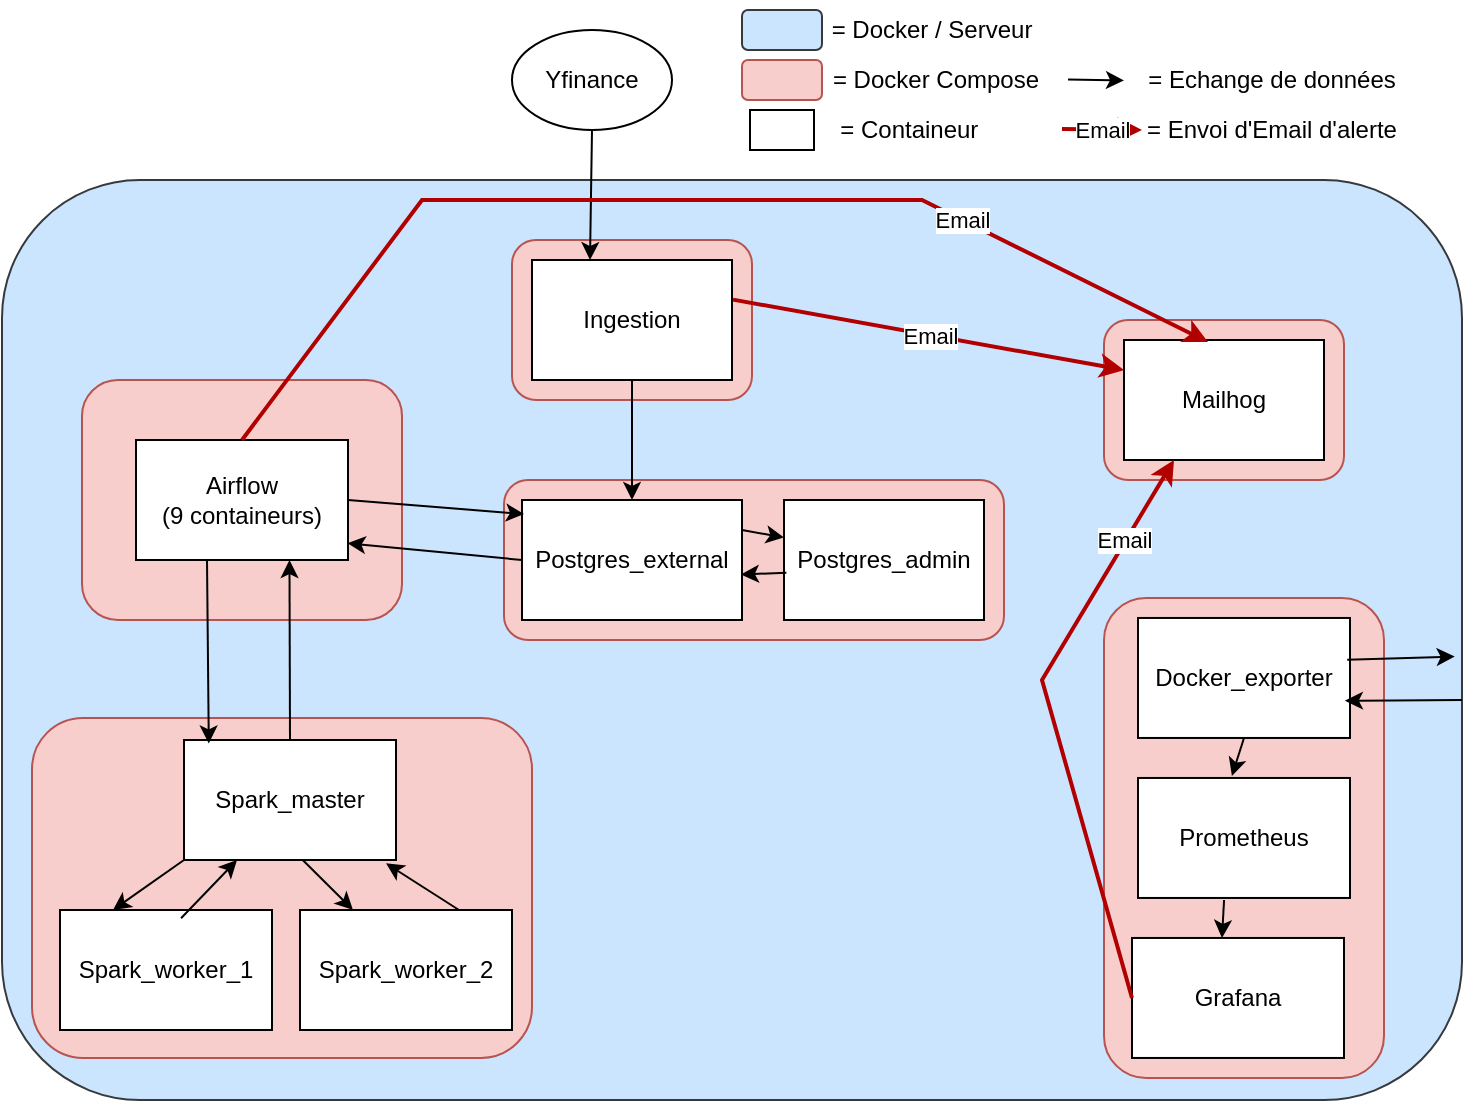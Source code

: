 <mxfile version="28.2.3" pages="4">
  <diagram name="Page-1" id="DcoITBiWDO1I1751Xfkz">
    <mxGraphModel dx="1426" dy="743" grid="1" gridSize="10" guides="1" tooltips="1" connect="1" arrows="1" fold="1" page="1" pageScale="1" pageWidth="827" pageHeight="1169" math="0" shadow="0">
      <root>
        <mxCell id="0" />
        <mxCell id="1" parent="0" />
        <mxCell id="AgQzvdhxPgLLRKbqJ8Vr-44" value="" style="rounded=1;whiteSpace=wrap;html=1;fillColor=#cce5ff;strokeColor=#36393d;" parent="1" vertex="1">
          <mxGeometry x="60" y="160" width="730" height="460" as="geometry" />
        </mxCell>
        <mxCell id="AgQzvdhxPgLLRKbqJ8Vr-1" value="" style="rounded=1;whiteSpace=wrap;html=1;shadow=0;fillColor=#f8cecc;strokeColor=#b85450;" parent="1" vertex="1">
          <mxGeometry x="311" y="310" width="250" height="80" as="geometry" />
        </mxCell>
        <mxCell id="YvGy8sxPHNw13Y6ly3FE-1" value="Postgres_external" style="rounded=0;whiteSpace=wrap;html=1;" parent="1" vertex="1">
          <mxGeometry x="320" y="320" width="110" height="60" as="geometry" />
        </mxCell>
        <mxCell id="AgQzvdhxPgLLRKbqJ8Vr-2" value="Postgres_admin" style="rounded=0;whiteSpace=wrap;html=1;" parent="1" vertex="1">
          <mxGeometry x="451" y="320" width="100" height="60" as="geometry" />
        </mxCell>
        <mxCell id="AgQzvdhxPgLLRKbqJ8Vr-3" value="" style="rounded=1;whiteSpace=wrap;html=1;shadow=0;fillColor=#f8cecc;strokeColor=#b85450;" parent="1" vertex="1">
          <mxGeometry x="315" y="190" width="120" height="80" as="geometry" />
        </mxCell>
        <mxCell id="AgQzvdhxPgLLRKbqJ8Vr-5" value="Ingestion" style="rounded=0;whiteSpace=wrap;html=1;" parent="1" vertex="1">
          <mxGeometry x="325" y="200" width="100" height="60" as="geometry" />
        </mxCell>
        <mxCell id="AgQzvdhxPgLLRKbqJ8Vr-6" value="" style="rounded=1;whiteSpace=wrap;html=1;shadow=0;fillColor=#f8cecc;strokeColor=#b85450;" parent="1" vertex="1">
          <mxGeometry x="611" y="368.98" width="140" height="240" as="geometry" />
        </mxCell>
        <mxCell id="AgQzvdhxPgLLRKbqJ8Vr-7" value="Grafana" style="rounded=0;whiteSpace=wrap;html=1;" parent="1" vertex="1">
          <mxGeometry x="625" y="538.98" width="106" height="60" as="geometry" />
        </mxCell>
        <mxCell id="AgQzvdhxPgLLRKbqJ8Vr-8" value="Prometheus" style="rounded=0;whiteSpace=wrap;html=1;" parent="1" vertex="1">
          <mxGeometry x="628" y="458.98" width="106" height="60" as="geometry" />
        </mxCell>
        <mxCell id="AgQzvdhxPgLLRKbqJ8Vr-9" value="Docker_exporter" style="rounded=0;whiteSpace=wrap;html=1;" parent="1" vertex="1">
          <mxGeometry x="628" y="378.98" width="106" height="60" as="geometry" />
        </mxCell>
        <mxCell id="AgQzvdhxPgLLRKbqJ8Vr-10" value="" style="rounded=1;whiteSpace=wrap;html=1;shadow=0;fillColor=#f8cecc;strokeColor=#b85450;" parent="1" vertex="1">
          <mxGeometry x="75" y="428.98" width="250" height="170" as="geometry" />
        </mxCell>
        <mxCell id="AgQzvdhxPgLLRKbqJ8Vr-11" value="Spark_worker_2" style="rounded=0;whiteSpace=wrap;html=1;" parent="1" vertex="1">
          <mxGeometry x="209" y="525" width="106" height="60" as="geometry" />
        </mxCell>
        <mxCell id="AgQzvdhxPgLLRKbqJ8Vr-12" value="Spark_worker_1" style="rounded=0;whiteSpace=wrap;html=1;" parent="1" vertex="1">
          <mxGeometry x="89" y="525" width="106" height="60" as="geometry" />
        </mxCell>
        <mxCell id="AgQzvdhxPgLLRKbqJ8Vr-13" value="Spark_master" style="rounded=0;whiteSpace=wrap;html=1;" parent="1" vertex="1">
          <mxGeometry x="151" y="440" width="106" height="60" as="geometry" />
        </mxCell>
        <mxCell id="AgQzvdhxPgLLRKbqJ8Vr-14" value="" style="rounded=1;whiteSpace=wrap;html=1;shadow=0;fillColor=#f8cecc;strokeColor=#b85450;" parent="1" vertex="1">
          <mxGeometry x="611" y="230" width="120" height="80" as="geometry" />
        </mxCell>
        <mxCell id="AgQzvdhxPgLLRKbqJ8Vr-15" value="Mailhog" style="rounded=0;whiteSpace=wrap;html=1;" parent="1" vertex="1">
          <mxGeometry x="621" y="240" width="100" height="60" as="geometry" />
        </mxCell>
        <mxCell id="AgQzvdhxPgLLRKbqJ8Vr-16" value="" style="rounded=1;whiteSpace=wrap;html=1;shadow=0;fillColor=#f8cecc;strokeColor=#b85450;" parent="1" vertex="1">
          <mxGeometry x="100" y="260" width="160" height="120" as="geometry" />
        </mxCell>
        <mxCell id="AgQzvdhxPgLLRKbqJ8Vr-23" value="Airflow&lt;br&gt;(9 containeurs)" style="rounded=0;whiteSpace=wrap;html=1;" parent="1" vertex="1">
          <mxGeometry x="127" y="290" width="106" height="60" as="geometry" />
        </mxCell>
        <mxCell id="AgQzvdhxPgLLRKbqJ8Vr-26" value="" style="endArrow=classic;html=1;rounded=0;entryX=0.5;entryY=0;entryDx=0;entryDy=0;" parent="1" source="AgQzvdhxPgLLRKbqJ8Vr-5" target="YvGy8sxPHNw13Y6ly3FE-1" edge="1">
          <mxGeometry width="50" height="50" relative="1" as="geometry">
            <mxPoint x="431" y="430" as="sourcePoint" />
            <mxPoint x="481" y="380" as="targetPoint" />
          </mxGeometry>
        </mxCell>
        <mxCell id="AgQzvdhxPgLLRKbqJ8Vr-30" value="Yfinance" style="ellipse;whiteSpace=wrap;html=1;" parent="1" vertex="1">
          <mxGeometry x="315" y="85" width="80" height="50" as="geometry" />
        </mxCell>
        <mxCell id="AgQzvdhxPgLLRKbqJ8Vr-32" value="" style="endArrow=classic;html=1;rounded=0;exitX=0.5;exitY=1;exitDx=0;exitDy=0;entryX=0.29;entryY=0;entryDx=0;entryDy=0;entryPerimeter=0;" parent="1" source="AgQzvdhxPgLLRKbqJ8Vr-30" target="AgQzvdhxPgLLRKbqJ8Vr-5" edge="1">
          <mxGeometry width="50" height="50" relative="1" as="geometry">
            <mxPoint x="451" y="300" as="sourcePoint" />
            <mxPoint x="501" y="250" as="targetPoint" />
          </mxGeometry>
        </mxCell>
        <mxCell id="AgQzvdhxPgLLRKbqJ8Vr-33" value="" style="endArrow=classic;html=1;rounded=0;exitX=1;exitY=0.5;exitDx=0;exitDy=0;entryX=0.009;entryY=0.117;entryDx=0;entryDy=0;entryPerimeter=0;" parent="1" source="AgQzvdhxPgLLRKbqJ8Vr-23" target="YvGy8sxPHNw13Y6ly3FE-1" edge="1">
          <mxGeometry width="50" height="50" relative="1" as="geometry">
            <mxPoint x="361" y="380" as="sourcePoint" />
            <mxPoint x="411" y="330" as="targetPoint" />
          </mxGeometry>
        </mxCell>
        <mxCell id="AgQzvdhxPgLLRKbqJ8Vr-34" value="" style="endArrow=classic;html=1;rounded=0;exitX=0;exitY=0.5;exitDx=0;exitDy=0;entryX=0.998;entryY=0.861;entryDx=0;entryDy=0;entryPerimeter=0;" parent="1" source="YvGy8sxPHNw13Y6ly3FE-1" target="AgQzvdhxPgLLRKbqJ8Vr-23" edge="1">
          <mxGeometry width="50" height="50" relative="1" as="geometry">
            <mxPoint x="271" y="360" as="sourcePoint" />
            <mxPoint x="321" y="310" as="targetPoint" />
          </mxGeometry>
        </mxCell>
        <mxCell id="AgQzvdhxPgLLRKbqJ8Vr-35" value="" style="endArrow=classic;html=1;rounded=0;exitX=0.25;exitY=1;exitDx=0;exitDy=0;entryX=0.117;entryY=0.029;entryDx=0;entryDy=0;entryPerimeter=0;" parent="1" target="AgQzvdhxPgLLRKbqJ8Vr-13" edge="1">
          <mxGeometry width="50" height="50" relative="1" as="geometry">
            <mxPoint x="162.5" y="350.0" as="sourcePoint" />
            <mxPoint x="310" y="380" as="targetPoint" />
          </mxGeometry>
        </mxCell>
        <mxCell id="AgQzvdhxPgLLRKbqJ8Vr-36" value="" style="endArrow=classic;html=1;rounded=0;exitX=0.5;exitY=0;exitDx=0;exitDy=0;entryX=0.639;entryY=1;entryDx=0;entryDy=0;entryPerimeter=0;" parent="1" source="AgQzvdhxPgLLRKbqJ8Vr-13" edge="1">
          <mxGeometry width="50" height="50" relative="1" as="geometry">
            <mxPoint x="150" y="380" as="sourcePoint" />
            <mxPoint x="203.734" y="350.0" as="targetPoint" />
          </mxGeometry>
        </mxCell>
        <mxCell id="AgQzvdhxPgLLRKbqJ8Vr-37" value="" style="endArrow=classic;html=1;rounded=0;exitX=0;exitY=1;exitDx=0;exitDy=0;entryX=0.25;entryY=0;entryDx=0;entryDy=0;" parent="1" source="AgQzvdhxPgLLRKbqJ8Vr-13" target="AgQzvdhxPgLLRKbqJ8Vr-12" edge="1">
          <mxGeometry width="50" height="50" relative="1" as="geometry">
            <mxPoint x="260" y="430" as="sourcePoint" />
            <mxPoint x="310" y="380" as="targetPoint" />
          </mxGeometry>
        </mxCell>
        <mxCell id="AgQzvdhxPgLLRKbqJ8Vr-38" value="" style="endArrow=classic;html=1;rounded=0;exitX=0.571;exitY=0.069;exitDx=0;exitDy=0;entryX=0.25;entryY=1;entryDx=0;entryDy=0;exitPerimeter=0;" parent="1" source="AgQzvdhxPgLLRKbqJ8Vr-12" target="AgQzvdhxPgLLRKbqJ8Vr-13" edge="1">
          <mxGeometry width="50" height="50" relative="1" as="geometry">
            <mxPoint x="165" y="510" as="sourcePoint" />
            <mxPoint x="130" y="535" as="targetPoint" />
          </mxGeometry>
        </mxCell>
        <mxCell id="AgQzvdhxPgLLRKbqJ8Vr-39" value="" style="endArrow=classic;html=1;rounded=0;exitX=0.75;exitY=0;exitDx=0;exitDy=0;entryX=0.953;entryY=1.028;entryDx=0;entryDy=0;entryPerimeter=0;" parent="1" source="AgQzvdhxPgLLRKbqJ8Vr-11" target="AgQzvdhxPgLLRKbqJ8Vr-13" edge="1">
          <mxGeometry width="50" height="50" relative="1" as="geometry">
            <mxPoint x="200" y="549" as="sourcePoint" />
            <mxPoint x="228" y="520" as="targetPoint" />
          </mxGeometry>
        </mxCell>
        <mxCell id="AgQzvdhxPgLLRKbqJ8Vr-40" value="" style="endArrow=classic;html=1;rounded=0;exitX=0.56;exitY=1;exitDx=0;exitDy=0;entryX=0.25;entryY=0;entryDx=0;entryDy=0;exitPerimeter=0;" parent="1" source="AgQzvdhxPgLLRKbqJ8Vr-13" target="AgQzvdhxPgLLRKbqJ8Vr-11" edge="1">
          <mxGeometry width="50" height="50" relative="1" as="geometry">
            <mxPoint x="297" y="533" as="sourcePoint" />
            <mxPoint x="260" y="510" as="targetPoint" />
          </mxGeometry>
        </mxCell>
        <mxCell id="AgQzvdhxPgLLRKbqJ8Vr-41" value="" style="endArrow=classic;html=1;rounded=0;exitX=1;exitY=0.25;exitDx=0;exitDy=0;entryX=0;entryY=0.313;entryDx=0;entryDy=0;entryPerimeter=0;" parent="1" source="YvGy8sxPHNw13Y6ly3FE-1" target="AgQzvdhxPgLLRKbqJ8Vr-2" edge="1">
          <mxGeometry width="50" height="50" relative="1" as="geometry">
            <mxPoint x="451" y="360" as="sourcePoint" />
            <mxPoint x="501" y="310" as="targetPoint" />
          </mxGeometry>
        </mxCell>
        <mxCell id="AgQzvdhxPgLLRKbqJ8Vr-42" value="" style="endArrow=classic;html=1;rounded=0;exitX=0.012;exitY=0.607;exitDx=0;exitDy=0;entryX=0.995;entryY=0.62;entryDx=0;entryDy=0;entryPerimeter=0;exitPerimeter=0;" parent="1" source="AgQzvdhxPgLLRKbqJ8Vr-2" target="YvGy8sxPHNw13Y6ly3FE-1" edge="1">
          <mxGeometry width="50" height="50" relative="1" as="geometry">
            <mxPoint x="431" y="330" as="sourcePoint" />
            <mxPoint x="452" y="334" as="targetPoint" />
          </mxGeometry>
        </mxCell>
        <mxCell id="AgQzvdhxPgLLRKbqJ8Vr-45" value="" style="rounded=1;whiteSpace=wrap;html=1;fillColor=#cce5ff;strokeColor=#36393d;" parent="1" vertex="1">
          <mxGeometry x="430" y="75" width="40" height="20" as="geometry" />
        </mxCell>
        <mxCell id="AgQzvdhxPgLLRKbqJ8Vr-46" value="= Docker / Serveur" style="text;html=1;align=center;verticalAlign=middle;whiteSpace=wrap;rounded=0;" parent="1" vertex="1">
          <mxGeometry x="470" y="70" width="110" height="30" as="geometry" />
        </mxCell>
        <mxCell id="AgQzvdhxPgLLRKbqJ8Vr-47" value="" style="rounded=1;whiteSpace=wrap;html=1;fillColor=#f8cecc;strokeColor=#b85450;" parent="1" vertex="1">
          <mxGeometry x="430" y="100" width="40" height="20" as="geometry" />
        </mxCell>
        <mxCell id="AgQzvdhxPgLLRKbqJ8Vr-48" value="= Docker Compose" style="text;html=1;align=center;verticalAlign=middle;whiteSpace=wrap;rounded=0;" parent="1" vertex="1">
          <mxGeometry x="472" y="95" width="110" height="30" as="geometry" />
        </mxCell>
        <mxCell id="AgQzvdhxPgLLRKbqJ8Vr-49" value="" style="rounded=0;whiteSpace=wrap;html=1;" parent="1" vertex="1">
          <mxGeometry x="434" y="125" width="32" height="20" as="geometry" />
        </mxCell>
        <mxCell id="AgQzvdhxPgLLRKbqJ8Vr-50" value="&amp;nbsp;= Containeur" style="text;html=1;align=center;verticalAlign=middle;whiteSpace=wrap;rounded=0;" parent="1" vertex="1">
          <mxGeometry x="472" y="120" width="80" height="30" as="geometry" />
        </mxCell>
        <mxCell id="AgQzvdhxPgLLRKbqJ8Vr-51" value="" style="endArrow=classic;html=1;rounded=0;entryX=0.995;entryY=0.518;entryDx=0;entryDy=0;entryPerimeter=0;exitX=0.987;exitY=0.348;exitDx=0;exitDy=0;exitPerimeter=0;" parent="1" source="AgQzvdhxPgLLRKbqJ8Vr-9" target="AgQzvdhxPgLLRKbqJ8Vr-44" edge="1">
          <mxGeometry width="50" height="50" relative="1" as="geometry">
            <mxPoint x="740" y="400.98" as="sourcePoint" />
            <mxPoint x="801.46" y="402.98" as="targetPoint" />
          </mxGeometry>
        </mxCell>
        <mxCell id="AgQzvdhxPgLLRKbqJ8Vr-52" value="" style="endArrow=classic;html=1;rounded=0;entryX=0.976;entryY=0.69;entryDx=0;entryDy=0;entryPerimeter=0;" parent="1" target="AgQzvdhxPgLLRKbqJ8Vr-9" edge="1">
          <mxGeometry width="50" height="50" relative="1" as="geometry">
            <mxPoint x="790" y="420" as="sourcePoint" />
            <mxPoint x="829" y="399.98" as="targetPoint" />
          </mxGeometry>
        </mxCell>
        <mxCell id="AgQzvdhxPgLLRKbqJ8Vr-53" value="" style="endArrow=classic;html=1;rounded=0;entryX=0.443;entryY=-0.017;entryDx=0;entryDy=0;entryPerimeter=0;exitX=0.5;exitY=1;exitDx=0;exitDy=0;" parent="1" source="AgQzvdhxPgLLRKbqJ8Vr-9" target="AgQzvdhxPgLLRKbqJ8Vr-8" edge="1">
          <mxGeometry width="50" height="50" relative="1" as="geometry">
            <mxPoint x="828" y="421.98" as="sourcePoint" />
            <mxPoint x="760" y="418.98" as="targetPoint" />
          </mxGeometry>
        </mxCell>
        <mxCell id="AgQzvdhxPgLLRKbqJ8Vr-54" value="" style="endArrow=classic;html=1;rounded=0;exitX=0.406;exitY=1.017;exitDx=0;exitDy=0;exitPerimeter=0;" parent="1" source="AgQzvdhxPgLLRKbqJ8Vr-8" edge="1">
          <mxGeometry width="50" height="50" relative="1" as="geometry">
            <mxPoint x="676" y="438.98" as="sourcePoint" />
            <mxPoint x="670" y="538.98" as="targetPoint" />
          </mxGeometry>
        </mxCell>
        <mxCell id="AgQzvdhxPgLLRKbqJ8Vr-57" value="" style="endArrow=classic;html=1;rounded=0;exitX=1.005;exitY=0.33;exitDx=0;exitDy=0;exitPerimeter=0;entryX=0;entryY=0.25;entryDx=0;entryDy=0;fillColor=#e51400;strokeColor=#B20000;strokeWidth=2;" parent="1" source="AgQzvdhxPgLLRKbqJ8Vr-5" target="AgQzvdhxPgLLRKbqJ8Vr-15" edge="1">
          <mxGeometry relative="1" as="geometry">
            <mxPoint x="480" y="270" as="sourcePoint" />
            <mxPoint x="580" y="270" as="targetPoint" />
          </mxGeometry>
        </mxCell>
        <mxCell id="AgQzvdhxPgLLRKbqJ8Vr-58" value="Email" style="edgeLabel;resizable=0;html=1;;align=center;verticalAlign=middle;" parent="AgQzvdhxPgLLRKbqJ8Vr-57" connectable="0" vertex="1">
          <mxGeometry relative="1" as="geometry" />
        </mxCell>
        <mxCell id="AgQzvdhxPgLLRKbqJ8Vr-61" value="" style="endArrow=classic;html=1;rounded=0;entryX=0.25;entryY=1;entryDx=0;entryDy=0;exitX=0;exitY=0.5;exitDx=0;exitDy=0;strokeWidth=2;fillColor=#e51400;strokeColor=#B20000;" parent="1" source="AgQzvdhxPgLLRKbqJ8Vr-7" target="AgQzvdhxPgLLRKbqJ8Vr-15" edge="1">
          <mxGeometry relative="1" as="geometry">
            <mxPoint x="190" y="318.98" as="sourcePoint" />
            <mxPoint x="673" y="260" as="targetPoint" />
            <Array as="points">
              <mxPoint x="580" y="410" />
            </Array>
          </mxGeometry>
        </mxCell>
        <mxCell id="AgQzvdhxPgLLRKbqJ8Vr-62" value="Email" style="edgeLabel;resizable=0;html=1;;align=center;verticalAlign=middle;" parent="AgQzvdhxPgLLRKbqJ8Vr-61" connectable="0" vertex="1">
          <mxGeometry relative="1" as="geometry">
            <mxPoint x="36" y="-88" as="offset" />
          </mxGeometry>
        </mxCell>
        <mxCell id="AgQzvdhxPgLLRKbqJ8Vr-63" value="" style="endArrow=classic;html=1;rounded=0;exitX=0.5;exitY=0;exitDx=0;exitDy=0;entryX=0.42;entryY=0.017;entryDx=0;entryDy=0;fillColor=#e51400;strokeColor=#B20000;strokeWidth=2;entryPerimeter=0;" parent="1" source="AgQzvdhxPgLLRKbqJ8Vr-23" target="AgQzvdhxPgLLRKbqJ8Vr-15" edge="1">
          <mxGeometry relative="1" as="geometry">
            <mxPoint x="530" y="190" as="sourcePoint" />
            <mxPoint x="702" y="251" as="targetPoint" />
            <Array as="points">
              <mxPoint x="270" y="170" />
              <mxPoint x="520" y="170" />
            </Array>
          </mxGeometry>
        </mxCell>
        <mxCell id="AgQzvdhxPgLLRKbqJ8Vr-64" value="Email" style="edgeLabel;resizable=0;html=1;;align=center;verticalAlign=middle;" parent="AgQzvdhxPgLLRKbqJ8Vr-63" connectable="0" vertex="1">
          <mxGeometry relative="1" as="geometry">
            <mxPoint x="140" y="10" as="offset" />
          </mxGeometry>
        </mxCell>
        <mxCell id="AgQzvdhxPgLLRKbqJ8Vr-65" value="" style="endArrow=classic;html=1;rounded=0;exitX=0.5;exitY=1;exitDx=0;exitDy=0;" parent="1" edge="1">
          <mxGeometry width="50" height="50" relative="1" as="geometry">
            <mxPoint x="593" y="109.71" as="sourcePoint" />
            <mxPoint x="621" y="110.21" as="targetPoint" />
          </mxGeometry>
        </mxCell>
        <mxCell id="AgQzvdhxPgLLRKbqJ8Vr-66" value="= Echange de données" style="text;html=1;align=center;verticalAlign=middle;whiteSpace=wrap;rounded=0;" parent="1" vertex="1">
          <mxGeometry x="630" y="95" width="130" height="30" as="geometry" />
        </mxCell>
        <mxCell id="AgQzvdhxPgLLRKbqJ8Vr-67" value="" style="endArrow=classic;html=1;rounded=0;exitX=1.005;exitY=0.33;exitDx=0;exitDy=0;exitPerimeter=0;fillColor=#e51400;strokeColor=#B20000;strokeWidth=2;" parent="1" edge="1">
          <mxGeometry relative="1" as="geometry">
            <mxPoint x="590" y="134.5" as="sourcePoint" />
            <mxPoint x="630" y="135" as="targetPoint" />
          </mxGeometry>
        </mxCell>
        <mxCell id="AgQzvdhxPgLLRKbqJ8Vr-68" value="Email" style="edgeLabel;resizable=0;html=1;;align=center;verticalAlign=middle;" parent="AgQzvdhxPgLLRKbqJ8Vr-67" connectable="0" vertex="1">
          <mxGeometry relative="1" as="geometry" />
        </mxCell>
        <mxCell id="AgQzvdhxPgLLRKbqJ8Vr-69" value="= Envoi d&#39;Email d&#39;alerte" style="text;html=1;align=center;verticalAlign=middle;whiteSpace=wrap;rounded=0;" parent="1" vertex="1">
          <mxGeometry x="630" y="120" width="130" height="30" as="geometry" />
        </mxCell>
      </root>
    </mxGraphModel>
  </diagram>
  <diagram id="8dtfdFIQgifhC6Urtf7v" name="Page-2">
    <mxGraphModel dx="1426" dy="743" grid="1" gridSize="10" guides="1" tooltips="1" connect="1" arrows="1" fold="1" page="1" pageScale="1" pageWidth="827" pageHeight="1169" math="0" shadow="0">
      <root>
        <mxCell id="0" />
        <mxCell id="1" parent="0" />
        <mxCell id="GoZ-HH2ll52qFwHpvoDU-53" value="" style="rounded=1;whiteSpace=wrap;html=1;fillColor=#cce5ff;strokeColor=#36393d;" parent="1" vertex="1">
          <mxGeometry x="30" y="220" width="730" height="460" as="geometry" />
        </mxCell>
        <mxCell id="GoZ-HH2ll52qFwHpvoDU-54" value="" style="rounded=1;whiteSpace=wrap;html=1;shadow=0;fillColor=#f8cecc;strokeColor=#b85450;" parent="1" vertex="1">
          <mxGeometry x="281" y="370" width="250" height="80" as="geometry" />
        </mxCell>
        <mxCell id="GoZ-HH2ll52qFwHpvoDU-55" value="Postgres_external" style="rounded=0;whiteSpace=wrap;html=1;" parent="1" vertex="1">
          <mxGeometry x="290" y="380" width="110" height="60" as="geometry" />
        </mxCell>
        <mxCell id="GoZ-HH2ll52qFwHpvoDU-56" value="Postgres_admin" style="rounded=0;whiteSpace=wrap;html=1;" parent="1" vertex="1">
          <mxGeometry x="421" y="380" width="100" height="60" as="geometry" />
        </mxCell>
        <mxCell id="GoZ-HH2ll52qFwHpvoDU-57" value="" style="rounded=1;whiteSpace=wrap;html=1;shadow=0;fillColor=#f8cecc;strokeColor=#b85450;" parent="1" vertex="1">
          <mxGeometry x="285" y="250" width="120" height="80" as="geometry" />
        </mxCell>
        <mxCell id="GoZ-HH2ll52qFwHpvoDU-58" value="Ingestion" style="rounded=0;whiteSpace=wrap;html=1;" parent="1" vertex="1">
          <mxGeometry x="295" y="260" width="100" height="60" as="geometry" />
        </mxCell>
        <mxCell id="GoZ-HH2ll52qFwHpvoDU-59" value="" style="rounded=1;whiteSpace=wrap;html=1;shadow=0;fillColor=#f8cecc;strokeColor=#b85450;" parent="1" vertex="1">
          <mxGeometry x="581" y="428.98" width="140" height="240" as="geometry" />
        </mxCell>
        <mxCell id="GoZ-HH2ll52qFwHpvoDU-60" value="Grafana" style="rounded=0;whiteSpace=wrap;html=1;" parent="1" vertex="1">
          <mxGeometry x="595" y="598.98" width="106" height="60" as="geometry" />
        </mxCell>
        <mxCell id="GoZ-HH2ll52qFwHpvoDU-61" value="Prometheus" style="rounded=0;whiteSpace=wrap;html=1;" parent="1" vertex="1">
          <mxGeometry x="598" y="518.98" width="106" height="60" as="geometry" />
        </mxCell>
        <mxCell id="GoZ-HH2ll52qFwHpvoDU-62" value="Docker_exporter" style="rounded=0;whiteSpace=wrap;html=1;" parent="1" vertex="1">
          <mxGeometry x="598" y="438.98" width="106" height="60" as="geometry" />
        </mxCell>
        <mxCell id="GoZ-HH2ll52qFwHpvoDU-63" value="" style="rounded=1;whiteSpace=wrap;html=1;shadow=0;fillColor=#f8cecc;strokeColor=#b85450;" parent="1" vertex="1">
          <mxGeometry x="45" y="488.98" width="250" height="170" as="geometry" />
        </mxCell>
        <mxCell id="GoZ-HH2ll52qFwHpvoDU-64" value="Spark_worker_2" style="rounded=0;whiteSpace=wrap;html=1;" parent="1" vertex="1">
          <mxGeometry x="179" y="585" width="106" height="60" as="geometry" />
        </mxCell>
        <mxCell id="GoZ-HH2ll52qFwHpvoDU-65" value="Spark_worker_1" style="rounded=0;whiteSpace=wrap;html=1;" parent="1" vertex="1">
          <mxGeometry x="59" y="585" width="106" height="60" as="geometry" />
        </mxCell>
        <mxCell id="GoZ-HH2ll52qFwHpvoDU-66" value="Spark_master" style="rounded=0;whiteSpace=wrap;html=1;" parent="1" vertex="1">
          <mxGeometry x="121" y="500" width="106" height="60" as="geometry" />
        </mxCell>
        <mxCell id="GoZ-HH2ll52qFwHpvoDU-67" value="" style="rounded=1;whiteSpace=wrap;html=1;shadow=0;fillColor=#f8cecc;strokeColor=#b85450;" parent="1" vertex="1">
          <mxGeometry x="581" y="290" width="120" height="80" as="geometry" />
        </mxCell>
        <mxCell id="GoZ-HH2ll52qFwHpvoDU-68" value="Mailhog" style="rounded=0;whiteSpace=wrap;html=1;" parent="1" vertex="1">
          <mxGeometry x="591" y="300" width="100" height="60" as="geometry" />
        </mxCell>
        <mxCell id="GoZ-HH2ll52qFwHpvoDU-69" value="" style="rounded=1;whiteSpace=wrap;html=1;shadow=0;fillColor=#f8cecc;strokeColor=#b85450;" parent="1" vertex="1">
          <mxGeometry x="70" y="320" width="160" height="120" as="geometry" />
        </mxCell>
        <mxCell id="GoZ-HH2ll52qFwHpvoDU-70" value="Airflow&lt;br&gt;(9 containeurs)" style="rounded=0;whiteSpace=wrap;html=1;" parent="1" vertex="1">
          <mxGeometry x="97" y="350" width="106" height="60" as="geometry" />
        </mxCell>
        <mxCell id="GoZ-HH2ll52qFwHpvoDU-71" value="" style="endArrow=classic;html=1;rounded=0;entryX=0.5;entryY=0;entryDx=0;entryDy=0;" parent="1" source="GoZ-HH2ll52qFwHpvoDU-58" target="GoZ-HH2ll52qFwHpvoDU-55" edge="1">
          <mxGeometry width="50" height="50" relative="1" as="geometry">
            <mxPoint x="401" y="490" as="sourcePoint" />
            <mxPoint x="451" y="440" as="targetPoint" />
          </mxGeometry>
        </mxCell>
        <mxCell id="GoZ-HH2ll52qFwHpvoDU-72" value="Yfinance" style="ellipse;whiteSpace=wrap;html=1;" parent="1" vertex="1">
          <mxGeometry x="285" y="145" width="80" height="50" as="geometry" />
        </mxCell>
        <mxCell id="GoZ-HH2ll52qFwHpvoDU-73" value="" style="endArrow=classic;html=1;rounded=0;exitX=0.5;exitY=1;exitDx=0;exitDy=0;entryX=0.29;entryY=0;entryDx=0;entryDy=0;entryPerimeter=0;" parent="1" source="GoZ-HH2ll52qFwHpvoDU-72" target="GoZ-HH2ll52qFwHpvoDU-58" edge="1">
          <mxGeometry width="50" height="50" relative="1" as="geometry">
            <mxPoint x="421" y="360" as="sourcePoint" />
            <mxPoint x="471" y="310" as="targetPoint" />
          </mxGeometry>
        </mxCell>
        <mxCell id="GoZ-HH2ll52qFwHpvoDU-74" value="" style="endArrow=classic;html=1;rounded=0;exitX=1;exitY=0.5;exitDx=0;exitDy=0;entryX=0.009;entryY=0.117;entryDx=0;entryDy=0;entryPerimeter=0;" parent="1" source="GoZ-HH2ll52qFwHpvoDU-70" target="GoZ-HH2ll52qFwHpvoDU-55" edge="1">
          <mxGeometry width="50" height="50" relative="1" as="geometry">
            <mxPoint x="331" y="440" as="sourcePoint" />
            <mxPoint x="381" y="390" as="targetPoint" />
          </mxGeometry>
        </mxCell>
        <mxCell id="GoZ-HH2ll52qFwHpvoDU-75" value="" style="endArrow=classic;html=1;rounded=0;exitX=0;exitY=0.5;exitDx=0;exitDy=0;entryX=0.998;entryY=0.861;entryDx=0;entryDy=0;entryPerimeter=0;" parent="1" source="GoZ-HH2ll52qFwHpvoDU-55" target="GoZ-HH2ll52qFwHpvoDU-70" edge="1">
          <mxGeometry width="50" height="50" relative="1" as="geometry">
            <mxPoint x="241" y="420" as="sourcePoint" />
            <mxPoint x="291" y="370" as="targetPoint" />
          </mxGeometry>
        </mxCell>
        <mxCell id="GoZ-HH2ll52qFwHpvoDU-76" value="" style="endArrow=classic;html=1;rounded=0;exitX=0.25;exitY=1;exitDx=0;exitDy=0;entryX=0.117;entryY=0.029;entryDx=0;entryDy=0;entryPerimeter=0;" parent="1" target="GoZ-HH2ll52qFwHpvoDU-66" edge="1">
          <mxGeometry width="50" height="50" relative="1" as="geometry">
            <mxPoint x="132.5" y="410.0" as="sourcePoint" />
            <mxPoint x="280" y="440" as="targetPoint" />
          </mxGeometry>
        </mxCell>
        <mxCell id="GoZ-HH2ll52qFwHpvoDU-77" value="" style="endArrow=classic;html=1;rounded=0;exitX=0.5;exitY=0;exitDx=0;exitDy=0;entryX=0.639;entryY=1;entryDx=0;entryDy=0;entryPerimeter=0;" parent="1" source="GoZ-HH2ll52qFwHpvoDU-66" edge="1">
          <mxGeometry width="50" height="50" relative="1" as="geometry">
            <mxPoint x="120" y="440" as="sourcePoint" />
            <mxPoint x="173.734" y="410.0" as="targetPoint" />
          </mxGeometry>
        </mxCell>
        <mxCell id="GoZ-HH2ll52qFwHpvoDU-78" value="" style="endArrow=classic;html=1;rounded=0;exitX=0;exitY=1;exitDx=0;exitDy=0;entryX=0.25;entryY=0;entryDx=0;entryDy=0;" parent="1" source="GoZ-HH2ll52qFwHpvoDU-66" target="GoZ-HH2ll52qFwHpvoDU-65" edge="1">
          <mxGeometry width="50" height="50" relative="1" as="geometry">
            <mxPoint x="230" y="490" as="sourcePoint" />
            <mxPoint x="280" y="440" as="targetPoint" />
          </mxGeometry>
        </mxCell>
        <mxCell id="GoZ-HH2ll52qFwHpvoDU-79" value="" style="endArrow=classic;html=1;rounded=0;exitX=0.571;exitY=0.069;exitDx=0;exitDy=0;entryX=0.25;entryY=1;entryDx=0;entryDy=0;exitPerimeter=0;" parent="1" source="GoZ-HH2ll52qFwHpvoDU-65" target="GoZ-HH2ll52qFwHpvoDU-66" edge="1">
          <mxGeometry width="50" height="50" relative="1" as="geometry">
            <mxPoint x="135" y="570" as="sourcePoint" />
            <mxPoint x="100" y="595" as="targetPoint" />
          </mxGeometry>
        </mxCell>
        <mxCell id="GoZ-HH2ll52qFwHpvoDU-80" value="" style="endArrow=classic;html=1;rounded=0;exitX=0.75;exitY=0;exitDx=0;exitDy=0;entryX=0.953;entryY=1.028;entryDx=0;entryDy=0;entryPerimeter=0;" parent="1" source="GoZ-HH2ll52qFwHpvoDU-64" target="GoZ-HH2ll52qFwHpvoDU-66" edge="1">
          <mxGeometry width="50" height="50" relative="1" as="geometry">
            <mxPoint x="170" y="609" as="sourcePoint" />
            <mxPoint x="198" y="580" as="targetPoint" />
          </mxGeometry>
        </mxCell>
        <mxCell id="GoZ-HH2ll52qFwHpvoDU-81" value="" style="endArrow=classic;html=1;rounded=0;exitX=0.56;exitY=1;exitDx=0;exitDy=0;entryX=0.25;entryY=0;entryDx=0;entryDy=0;exitPerimeter=0;" parent="1" source="GoZ-HH2ll52qFwHpvoDU-66" target="GoZ-HH2ll52qFwHpvoDU-64" edge="1">
          <mxGeometry width="50" height="50" relative="1" as="geometry">
            <mxPoint x="267" y="593" as="sourcePoint" />
            <mxPoint x="230" y="570" as="targetPoint" />
          </mxGeometry>
        </mxCell>
        <mxCell id="GoZ-HH2ll52qFwHpvoDU-82" value="" style="endArrow=classic;html=1;rounded=0;exitX=1;exitY=0.25;exitDx=0;exitDy=0;entryX=0;entryY=0.313;entryDx=0;entryDy=0;entryPerimeter=0;" parent="1" source="GoZ-HH2ll52qFwHpvoDU-55" target="GoZ-HH2ll52qFwHpvoDU-56" edge="1">
          <mxGeometry width="50" height="50" relative="1" as="geometry">
            <mxPoint x="421" y="420" as="sourcePoint" />
            <mxPoint x="471" y="370" as="targetPoint" />
          </mxGeometry>
        </mxCell>
        <mxCell id="GoZ-HH2ll52qFwHpvoDU-83" value="" style="endArrow=classic;html=1;rounded=0;exitX=0.012;exitY=0.607;exitDx=0;exitDy=0;entryX=0.995;entryY=0.62;entryDx=0;entryDy=0;entryPerimeter=0;exitPerimeter=0;" parent="1" source="GoZ-HH2ll52qFwHpvoDU-56" target="GoZ-HH2ll52qFwHpvoDU-55" edge="1">
          <mxGeometry width="50" height="50" relative="1" as="geometry">
            <mxPoint x="401" y="390" as="sourcePoint" />
            <mxPoint x="422" y="394" as="targetPoint" />
          </mxGeometry>
        </mxCell>
        <mxCell id="GoZ-HH2ll52qFwHpvoDU-84" value="" style="rounded=1;whiteSpace=wrap;html=1;fillColor=#cce5ff;strokeColor=#36393d;" parent="1" vertex="1">
          <mxGeometry x="400" y="135" width="40" height="20" as="geometry" />
        </mxCell>
        <mxCell id="GoZ-HH2ll52qFwHpvoDU-85" value="= Docker / Serveur" style="text;html=1;align=center;verticalAlign=middle;whiteSpace=wrap;rounded=0;" parent="1" vertex="1">
          <mxGeometry x="440" y="130" width="110" height="30" as="geometry" />
        </mxCell>
        <mxCell id="GoZ-HH2ll52qFwHpvoDU-86" value="" style="rounded=1;whiteSpace=wrap;html=1;fillColor=#f8cecc;strokeColor=#b85450;" parent="1" vertex="1">
          <mxGeometry x="400" y="160" width="40" height="20" as="geometry" />
        </mxCell>
        <mxCell id="GoZ-HH2ll52qFwHpvoDU-87" value="= Docker Compose" style="text;html=1;align=center;verticalAlign=middle;whiteSpace=wrap;rounded=0;" parent="1" vertex="1">
          <mxGeometry x="442" y="155" width="110" height="30" as="geometry" />
        </mxCell>
        <mxCell id="GoZ-HH2ll52qFwHpvoDU-88" value="" style="rounded=0;whiteSpace=wrap;html=1;" parent="1" vertex="1">
          <mxGeometry x="404" y="185" width="32" height="20" as="geometry" />
        </mxCell>
        <mxCell id="GoZ-HH2ll52qFwHpvoDU-89" value="&amp;nbsp;= Containeur" style="text;html=1;align=center;verticalAlign=middle;whiteSpace=wrap;rounded=0;" parent="1" vertex="1">
          <mxGeometry x="442" y="180" width="80" height="30" as="geometry" />
        </mxCell>
        <mxCell id="GoZ-HH2ll52qFwHpvoDU-90" value="" style="endArrow=classic;html=1;rounded=0;entryX=0.995;entryY=0.518;entryDx=0;entryDy=0;entryPerimeter=0;exitX=0.987;exitY=0.348;exitDx=0;exitDy=0;exitPerimeter=0;" parent="1" source="GoZ-HH2ll52qFwHpvoDU-62" target="GoZ-HH2ll52qFwHpvoDU-53" edge="1">
          <mxGeometry width="50" height="50" relative="1" as="geometry">
            <mxPoint x="710" y="460.98" as="sourcePoint" />
            <mxPoint x="771.46" y="462.98" as="targetPoint" />
          </mxGeometry>
        </mxCell>
        <mxCell id="GoZ-HH2ll52qFwHpvoDU-91" value="" style="endArrow=classic;html=1;rounded=0;entryX=0.976;entryY=0.69;entryDx=0;entryDy=0;entryPerimeter=0;" parent="1" target="GoZ-HH2ll52qFwHpvoDU-62" edge="1">
          <mxGeometry width="50" height="50" relative="1" as="geometry">
            <mxPoint x="760" y="480" as="sourcePoint" />
            <mxPoint x="799" y="459.98" as="targetPoint" />
          </mxGeometry>
        </mxCell>
        <mxCell id="GoZ-HH2ll52qFwHpvoDU-92" value="" style="endArrow=classic;html=1;rounded=0;entryX=0.443;entryY=-0.017;entryDx=0;entryDy=0;entryPerimeter=0;exitX=0.5;exitY=1;exitDx=0;exitDy=0;" parent="1" source="GoZ-HH2ll52qFwHpvoDU-62" target="GoZ-HH2ll52qFwHpvoDU-61" edge="1">
          <mxGeometry width="50" height="50" relative="1" as="geometry">
            <mxPoint x="798" y="481.98" as="sourcePoint" />
            <mxPoint x="730" y="478.98" as="targetPoint" />
          </mxGeometry>
        </mxCell>
        <mxCell id="GoZ-HH2ll52qFwHpvoDU-93" value="" style="endArrow=classic;html=1;rounded=0;exitX=0.406;exitY=1.017;exitDx=0;exitDy=0;exitPerimeter=0;" parent="1" source="GoZ-HH2ll52qFwHpvoDU-61" edge="1">
          <mxGeometry width="50" height="50" relative="1" as="geometry">
            <mxPoint x="646" y="498.98" as="sourcePoint" />
            <mxPoint x="640" y="598.98" as="targetPoint" />
          </mxGeometry>
        </mxCell>
        <mxCell id="GoZ-HH2ll52qFwHpvoDU-94" value="" style="endArrow=classic;html=1;rounded=0;exitX=1.005;exitY=0.33;exitDx=0;exitDy=0;exitPerimeter=0;entryX=0;entryY=0.25;entryDx=0;entryDy=0;fillColor=#e51400;strokeColor=#B20000;strokeWidth=2;" parent="1" source="GoZ-HH2ll52qFwHpvoDU-58" target="GoZ-HH2ll52qFwHpvoDU-68" edge="1">
          <mxGeometry relative="1" as="geometry">
            <mxPoint x="450" y="330" as="sourcePoint" />
            <mxPoint x="550" y="330" as="targetPoint" />
          </mxGeometry>
        </mxCell>
        <mxCell id="GoZ-HH2ll52qFwHpvoDU-95" value="Email" style="edgeLabel;resizable=0;html=1;;align=center;verticalAlign=middle;" parent="GoZ-HH2ll52qFwHpvoDU-94" connectable="0" vertex="1">
          <mxGeometry relative="1" as="geometry" />
        </mxCell>
        <mxCell id="GoZ-HH2ll52qFwHpvoDU-96" value="" style="endArrow=classic;html=1;rounded=0;entryX=0.25;entryY=1;entryDx=0;entryDy=0;exitX=0;exitY=0.5;exitDx=0;exitDy=0;strokeWidth=2;fillColor=#e51400;strokeColor=#B20000;" parent="1" source="GoZ-HH2ll52qFwHpvoDU-60" target="GoZ-HH2ll52qFwHpvoDU-68" edge="1">
          <mxGeometry relative="1" as="geometry">
            <mxPoint x="160" y="378.98" as="sourcePoint" />
            <mxPoint x="643" y="320" as="targetPoint" />
            <Array as="points">
              <mxPoint x="550" y="470" />
            </Array>
          </mxGeometry>
        </mxCell>
        <mxCell id="GoZ-HH2ll52qFwHpvoDU-97" value="Email" style="edgeLabel;resizable=0;html=1;;align=center;verticalAlign=middle;" parent="GoZ-HH2ll52qFwHpvoDU-96" connectable="0" vertex="1">
          <mxGeometry relative="1" as="geometry">
            <mxPoint x="36" y="-88" as="offset" />
          </mxGeometry>
        </mxCell>
        <mxCell id="GoZ-HH2ll52qFwHpvoDU-98" value="" style="endArrow=classic;html=1;rounded=0;exitX=0.5;exitY=0;exitDx=0;exitDy=0;entryX=0.42;entryY=0.017;entryDx=0;entryDy=0;fillColor=#e51400;strokeColor=#B20000;strokeWidth=10;entryPerimeter=0;" parent="1" source="GoZ-HH2ll52qFwHpvoDU-70" target="GoZ-HH2ll52qFwHpvoDU-68" edge="1">
          <mxGeometry relative="1" as="geometry">
            <mxPoint x="500" y="250" as="sourcePoint" />
            <mxPoint x="672" y="311" as="targetPoint" />
            <Array as="points">
              <mxPoint x="240" y="230" />
              <mxPoint x="490" y="230" />
            </Array>
          </mxGeometry>
        </mxCell>
        <mxCell id="GoZ-HH2ll52qFwHpvoDU-99" value="Email" style="edgeLabel;resizable=0;html=1;;align=center;verticalAlign=middle;" parent="GoZ-HH2ll52qFwHpvoDU-98" connectable="0" vertex="1">
          <mxGeometry relative="1" as="geometry">
            <mxPoint x="140" y="10" as="offset" />
          </mxGeometry>
        </mxCell>
        <mxCell id="GoZ-HH2ll52qFwHpvoDU-100" value="" style="endArrow=classic;html=1;rounded=0;exitX=0.5;exitY=1;exitDx=0;exitDy=0;" parent="1" edge="1">
          <mxGeometry width="50" height="50" relative="1" as="geometry">
            <mxPoint x="563" y="169.71" as="sourcePoint" />
            <mxPoint x="591" y="170.21" as="targetPoint" />
          </mxGeometry>
        </mxCell>
        <mxCell id="GoZ-HH2ll52qFwHpvoDU-101" value="= Echange de données" style="text;html=1;align=center;verticalAlign=middle;whiteSpace=wrap;rounded=0;" parent="1" vertex="1">
          <mxGeometry x="600" y="155" width="130" height="30" as="geometry" />
        </mxCell>
        <mxCell id="GoZ-HH2ll52qFwHpvoDU-102" value="" style="endArrow=classic;html=1;rounded=0;exitX=1.005;exitY=0.33;exitDx=0;exitDy=0;exitPerimeter=0;fillColor=#e51400;strokeColor=#B20000;strokeWidth=2;" parent="1" edge="1">
          <mxGeometry relative="1" as="geometry">
            <mxPoint x="560" y="194.5" as="sourcePoint" />
            <mxPoint x="600" y="195" as="targetPoint" />
          </mxGeometry>
        </mxCell>
        <mxCell id="GoZ-HH2ll52qFwHpvoDU-103" value="Email" style="edgeLabel;resizable=0;html=1;;align=center;verticalAlign=middle;" parent="GoZ-HH2ll52qFwHpvoDU-102" connectable="0" vertex="1">
          <mxGeometry relative="1" as="geometry" />
        </mxCell>
        <mxCell id="GoZ-HH2ll52qFwHpvoDU-104" value="= Envoi d&#39;Email d&#39;alerte" style="text;html=1;align=center;verticalAlign=middle;whiteSpace=wrap;rounded=0;" parent="1" vertex="1">
          <mxGeometry x="600" y="180" width="130" height="30" as="geometry" />
        </mxCell>
      </root>
    </mxGraphModel>
  </diagram>
  <diagram id="vUWobOuglzwmX6p2Oumb" name="Page-3">
    <mxGraphModel dx="1426" dy="743" grid="1" gridSize="10" guides="1" tooltips="1" connect="1" arrows="1" fold="1" page="1" pageScale="1" pageWidth="827" pageHeight="1169" math="0" shadow="0">
      <root>
        <mxCell id="0" />
        <mxCell id="1" parent="0" />
        <mxCell id="hDPaUhJNJjhnioEsnit0-1" value="" style="rounded=1;whiteSpace=wrap;html=1;fillColor=#cce5ff;strokeColor=#36393d;" vertex="1" parent="1">
          <mxGeometry x="80" y="360" width="730" height="460" as="geometry" />
        </mxCell>
        <mxCell id="hDPaUhJNJjhnioEsnit0-2" value="" style="rounded=1;whiteSpace=wrap;html=1;shadow=0;fillColor=#f8cecc;strokeColor=#b85450;" vertex="1" parent="1">
          <mxGeometry x="331" y="510" width="250" height="80" as="geometry" />
        </mxCell>
        <mxCell id="hDPaUhJNJjhnioEsnit0-3" value="Postgres_external" style="rounded=0;whiteSpace=wrap;html=1;" vertex="1" parent="1">
          <mxGeometry x="340" y="520" width="110" height="60" as="geometry" />
        </mxCell>
        <mxCell id="hDPaUhJNJjhnioEsnit0-4" value="Postgres_admin" style="rounded=0;whiteSpace=wrap;html=1;" vertex="1" parent="1">
          <mxGeometry x="471" y="520" width="100" height="60" as="geometry" />
        </mxCell>
        <mxCell id="hDPaUhJNJjhnioEsnit0-5" value="" style="rounded=1;whiteSpace=wrap;html=1;shadow=0;fillColor=#f8cecc;strokeColor=#b85450;" vertex="1" parent="1">
          <mxGeometry x="335" y="390" width="120" height="80" as="geometry" />
        </mxCell>
        <mxCell id="hDPaUhJNJjhnioEsnit0-6" value="Ingestion" style="rounded=0;whiteSpace=wrap;html=1;" vertex="1" parent="1">
          <mxGeometry x="345" y="400" width="100" height="60" as="geometry" />
        </mxCell>
        <mxCell id="hDPaUhJNJjhnioEsnit0-7" value="" style="rounded=1;whiteSpace=wrap;html=1;shadow=0;fillColor=#f8cecc;strokeColor=#b85450;" vertex="1" parent="1">
          <mxGeometry x="631" y="568.98" width="140" height="240" as="geometry" />
        </mxCell>
        <mxCell id="hDPaUhJNJjhnioEsnit0-8" value="Grafana" style="rounded=0;whiteSpace=wrap;html=1;" vertex="1" parent="1">
          <mxGeometry x="645" y="738.98" width="106" height="60" as="geometry" />
        </mxCell>
        <mxCell id="hDPaUhJNJjhnioEsnit0-9" value="Prometheus" style="rounded=0;whiteSpace=wrap;html=1;" vertex="1" parent="1">
          <mxGeometry x="648" y="658.98" width="106" height="60" as="geometry" />
        </mxCell>
        <mxCell id="hDPaUhJNJjhnioEsnit0-10" value="Docker_exporter" style="rounded=0;whiteSpace=wrap;html=1;" vertex="1" parent="1">
          <mxGeometry x="648" y="578.98" width="106" height="60" as="geometry" />
        </mxCell>
        <mxCell id="hDPaUhJNJjhnioEsnit0-11" value="" style="rounded=1;whiteSpace=wrap;html=1;shadow=0;fillColor=#f8cecc;strokeColor=#b85450;" vertex="1" parent="1">
          <mxGeometry x="95" y="628.98" width="250" height="170" as="geometry" />
        </mxCell>
        <mxCell id="hDPaUhJNJjhnioEsnit0-12" value="Spark_worker_2" style="rounded=0;whiteSpace=wrap;html=1;" vertex="1" parent="1">
          <mxGeometry x="229" y="725" width="106" height="60" as="geometry" />
        </mxCell>
        <mxCell id="hDPaUhJNJjhnioEsnit0-13" value="Spark_worker_1" style="rounded=0;whiteSpace=wrap;html=1;" vertex="1" parent="1">
          <mxGeometry x="109" y="725" width="106" height="60" as="geometry" />
        </mxCell>
        <mxCell id="hDPaUhJNJjhnioEsnit0-14" value="Spark_master" style="rounded=0;whiteSpace=wrap;html=1;" vertex="1" parent="1">
          <mxGeometry x="171" y="640" width="106" height="60" as="geometry" />
        </mxCell>
        <mxCell id="hDPaUhJNJjhnioEsnit0-15" value="" style="rounded=1;whiteSpace=wrap;html=1;shadow=0;fillColor=#f8cecc;strokeColor=#b85450;" vertex="1" parent="1">
          <mxGeometry x="631" y="430" width="120" height="80" as="geometry" />
        </mxCell>
        <mxCell id="hDPaUhJNJjhnioEsnit0-16" value="Mailhog" style="rounded=0;whiteSpace=wrap;html=1;" vertex="1" parent="1">
          <mxGeometry x="641" y="440" width="100" height="60" as="geometry" />
        </mxCell>
        <mxCell id="hDPaUhJNJjhnioEsnit0-17" value="" style="rounded=1;whiteSpace=wrap;html=1;shadow=0;fillColor=#f8cecc;strokeColor=#b85450;" vertex="1" parent="1">
          <mxGeometry x="120" y="460" width="160" height="120" as="geometry" />
        </mxCell>
        <mxCell id="hDPaUhJNJjhnioEsnit0-18" value="Airflow&lt;br&gt;(9 containeurs)" style="rounded=0;whiteSpace=wrap;html=1;" vertex="1" parent="1">
          <mxGeometry x="147" y="490" width="106" height="60" as="geometry" />
        </mxCell>
        <mxCell id="hDPaUhJNJjhnioEsnit0-19" value="" style="endArrow=classic;html=1;rounded=0;entryX=0.5;entryY=0;entryDx=0;entryDy=0;" edge="1" parent="1" source="hDPaUhJNJjhnioEsnit0-6" target="hDPaUhJNJjhnioEsnit0-3">
          <mxGeometry width="50" height="50" relative="1" as="geometry">
            <mxPoint x="451" y="630" as="sourcePoint" />
            <mxPoint x="501" y="580" as="targetPoint" />
          </mxGeometry>
        </mxCell>
        <mxCell id="hDPaUhJNJjhnioEsnit0-20" value="Yfinance" style="ellipse;whiteSpace=wrap;html=1;" vertex="1" parent="1">
          <mxGeometry x="335" y="285" width="80" height="50" as="geometry" />
        </mxCell>
        <mxCell id="hDPaUhJNJjhnioEsnit0-21" value="" style="endArrow=classic;html=1;rounded=0;exitX=0.5;exitY=1;exitDx=0;exitDy=0;entryX=0.29;entryY=0;entryDx=0;entryDy=0;entryPerimeter=0;" edge="1" parent="1" source="hDPaUhJNJjhnioEsnit0-20" target="hDPaUhJNJjhnioEsnit0-6">
          <mxGeometry width="50" height="50" relative="1" as="geometry">
            <mxPoint x="471" y="500" as="sourcePoint" />
            <mxPoint x="521" y="450" as="targetPoint" />
          </mxGeometry>
        </mxCell>
        <mxCell id="hDPaUhJNJjhnioEsnit0-22" value="" style="endArrow=classic;html=1;rounded=0;exitX=1;exitY=0.5;exitDx=0;exitDy=0;entryX=0.009;entryY=0.117;entryDx=0;entryDy=0;entryPerimeter=0;" edge="1" parent="1" source="hDPaUhJNJjhnioEsnit0-18" target="hDPaUhJNJjhnioEsnit0-3">
          <mxGeometry width="50" height="50" relative="1" as="geometry">
            <mxPoint x="381" y="580" as="sourcePoint" />
            <mxPoint x="431" y="530" as="targetPoint" />
          </mxGeometry>
        </mxCell>
        <mxCell id="hDPaUhJNJjhnioEsnit0-23" value="" style="endArrow=classic;html=1;rounded=0;exitX=0;exitY=0.5;exitDx=0;exitDy=0;entryX=0.998;entryY=0.861;entryDx=0;entryDy=0;entryPerimeter=0;" edge="1" parent="1" source="hDPaUhJNJjhnioEsnit0-3" target="hDPaUhJNJjhnioEsnit0-18">
          <mxGeometry width="50" height="50" relative="1" as="geometry">
            <mxPoint x="291" y="560" as="sourcePoint" />
            <mxPoint x="341" y="510" as="targetPoint" />
          </mxGeometry>
        </mxCell>
        <mxCell id="hDPaUhJNJjhnioEsnit0-24" value="" style="endArrow=classic;html=1;rounded=0;exitX=0.25;exitY=1;exitDx=0;exitDy=0;entryX=0.117;entryY=0.029;entryDx=0;entryDy=0;entryPerimeter=0;" edge="1" parent="1" target="hDPaUhJNJjhnioEsnit0-14">
          <mxGeometry width="50" height="50" relative="1" as="geometry">
            <mxPoint x="182.5" y="550.0" as="sourcePoint" />
            <mxPoint x="330" y="580" as="targetPoint" />
          </mxGeometry>
        </mxCell>
        <mxCell id="hDPaUhJNJjhnioEsnit0-25" value="" style="endArrow=classic;html=1;rounded=0;exitX=0.5;exitY=0;exitDx=0;exitDy=0;entryX=0.639;entryY=1;entryDx=0;entryDy=0;entryPerimeter=0;" edge="1" parent="1" source="hDPaUhJNJjhnioEsnit0-14">
          <mxGeometry width="50" height="50" relative="1" as="geometry">
            <mxPoint x="170" y="580" as="sourcePoint" />
            <mxPoint x="223.734" y="550.0" as="targetPoint" />
          </mxGeometry>
        </mxCell>
        <mxCell id="hDPaUhJNJjhnioEsnit0-26" value="" style="endArrow=classic;html=1;rounded=0;exitX=0;exitY=1;exitDx=0;exitDy=0;entryX=0.25;entryY=0;entryDx=0;entryDy=0;" edge="1" parent="1" source="hDPaUhJNJjhnioEsnit0-14" target="hDPaUhJNJjhnioEsnit0-13">
          <mxGeometry width="50" height="50" relative="1" as="geometry">
            <mxPoint x="280" y="630" as="sourcePoint" />
            <mxPoint x="330" y="580" as="targetPoint" />
          </mxGeometry>
        </mxCell>
        <mxCell id="hDPaUhJNJjhnioEsnit0-27" value="" style="endArrow=classic;html=1;rounded=0;exitX=0.571;exitY=0.069;exitDx=0;exitDy=0;entryX=0.25;entryY=1;entryDx=0;entryDy=0;exitPerimeter=0;" edge="1" parent="1" source="hDPaUhJNJjhnioEsnit0-13" target="hDPaUhJNJjhnioEsnit0-14">
          <mxGeometry width="50" height="50" relative="1" as="geometry">
            <mxPoint x="185" y="710" as="sourcePoint" />
            <mxPoint x="150" y="735" as="targetPoint" />
          </mxGeometry>
        </mxCell>
        <mxCell id="hDPaUhJNJjhnioEsnit0-28" value="" style="endArrow=classic;html=1;rounded=0;exitX=0.75;exitY=0;exitDx=0;exitDy=0;entryX=0.953;entryY=1.028;entryDx=0;entryDy=0;entryPerimeter=0;" edge="1" parent="1" source="hDPaUhJNJjhnioEsnit0-12" target="hDPaUhJNJjhnioEsnit0-14">
          <mxGeometry width="50" height="50" relative="1" as="geometry">
            <mxPoint x="220" y="749" as="sourcePoint" />
            <mxPoint x="248" y="720" as="targetPoint" />
          </mxGeometry>
        </mxCell>
        <mxCell id="hDPaUhJNJjhnioEsnit0-29" value="" style="endArrow=classic;html=1;rounded=0;exitX=0.56;exitY=1;exitDx=0;exitDy=0;entryX=0.25;entryY=0;entryDx=0;entryDy=0;exitPerimeter=0;" edge="1" parent="1" source="hDPaUhJNJjhnioEsnit0-14" target="hDPaUhJNJjhnioEsnit0-12">
          <mxGeometry width="50" height="50" relative="1" as="geometry">
            <mxPoint x="317" y="733" as="sourcePoint" />
            <mxPoint x="280" y="710" as="targetPoint" />
          </mxGeometry>
        </mxCell>
        <mxCell id="hDPaUhJNJjhnioEsnit0-30" value="" style="endArrow=classic;html=1;rounded=0;exitX=1;exitY=0.25;exitDx=0;exitDy=0;entryX=0;entryY=0.313;entryDx=0;entryDy=0;entryPerimeter=0;" edge="1" parent="1" source="hDPaUhJNJjhnioEsnit0-3" target="hDPaUhJNJjhnioEsnit0-4">
          <mxGeometry width="50" height="50" relative="1" as="geometry">
            <mxPoint x="471" y="560" as="sourcePoint" />
            <mxPoint x="521" y="510" as="targetPoint" />
          </mxGeometry>
        </mxCell>
        <mxCell id="hDPaUhJNJjhnioEsnit0-31" value="" style="endArrow=classic;html=1;rounded=0;exitX=0.012;exitY=0.607;exitDx=0;exitDy=0;entryX=0.995;entryY=0.62;entryDx=0;entryDy=0;entryPerimeter=0;exitPerimeter=0;" edge="1" parent="1" source="hDPaUhJNJjhnioEsnit0-4" target="hDPaUhJNJjhnioEsnit0-3">
          <mxGeometry width="50" height="50" relative="1" as="geometry">
            <mxPoint x="451" y="530" as="sourcePoint" />
            <mxPoint x="472" y="534" as="targetPoint" />
          </mxGeometry>
        </mxCell>
        <mxCell id="hDPaUhJNJjhnioEsnit0-32" value="" style="rounded=1;whiteSpace=wrap;html=1;fillColor=#cce5ff;strokeColor=#36393d;" vertex="1" parent="1">
          <mxGeometry x="450" y="275" width="40" height="20" as="geometry" />
        </mxCell>
        <mxCell id="hDPaUhJNJjhnioEsnit0-33" value="= Docker / Serveur" style="text;html=1;align=center;verticalAlign=middle;whiteSpace=wrap;rounded=0;" vertex="1" parent="1">
          <mxGeometry x="490" y="270" width="110" height="30" as="geometry" />
        </mxCell>
        <mxCell id="hDPaUhJNJjhnioEsnit0-34" value="" style="rounded=1;whiteSpace=wrap;html=1;fillColor=#f8cecc;strokeColor=#b85450;" vertex="1" parent="1">
          <mxGeometry x="450" y="300" width="40" height="20" as="geometry" />
        </mxCell>
        <mxCell id="hDPaUhJNJjhnioEsnit0-35" value="= Docker Compose" style="text;html=1;align=center;verticalAlign=middle;whiteSpace=wrap;rounded=0;" vertex="1" parent="1">
          <mxGeometry x="492" y="295" width="110" height="30" as="geometry" />
        </mxCell>
        <mxCell id="hDPaUhJNJjhnioEsnit0-36" value="" style="rounded=0;whiteSpace=wrap;html=1;" vertex="1" parent="1">
          <mxGeometry x="454" y="325" width="32" height="20" as="geometry" />
        </mxCell>
        <mxCell id="hDPaUhJNJjhnioEsnit0-37" value="&amp;nbsp;= Containeur" style="text;html=1;align=center;verticalAlign=middle;whiteSpace=wrap;rounded=0;" vertex="1" parent="1">
          <mxGeometry x="492" y="320" width="80" height="30" as="geometry" />
        </mxCell>
        <mxCell id="hDPaUhJNJjhnioEsnit0-38" value="" style="endArrow=classic;html=1;rounded=0;entryX=0.995;entryY=0.518;entryDx=0;entryDy=0;entryPerimeter=0;exitX=0.987;exitY=0.348;exitDx=0;exitDy=0;exitPerimeter=0;" edge="1" parent="1" source="hDPaUhJNJjhnioEsnit0-10" target="hDPaUhJNJjhnioEsnit0-1">
          <mxGeometry width="50" height="50" relative="1" as="geometry">
            <mxPoint x="760" y="600.98" as="sourcePoint" />
            <mxPoint x="821.46" y="602.98" as="targetPoint" />
          </mxGeometry>
        </mxCell>
        <mxCell id="hDPaUhJNJjhnioEsnit0-39" value="" style="endArrow=classic;html=1;rounded=0;entryX=0.976;entryY=0.69;entryDx=0;entryDy=0;entryPerimeter=0;" edge="1" parent="1" target="hDPaUhJNJjhnioEsnit0-10">
          <mxGeometry width="50" height="50" relative="1" as="geometry">
            <mxPoint x="810" y="620" as="sourcePoint" />
            <mxPoint x="849" y="599.98" as="targetPoint" />
          </mxGeometry>
        </mxCell>
        <mxCell id="hDPaUhJNJjhnioEsnit0-40" value="" style="endArrow=classic;html=1;rounded=0;entryX=0.443;entryY=-0.017;entryDx=0;entryDy=0;entryPerimeter=0;exitX=0.5;exitY=1;exitDx=0;exitDy=0;" edge="1" parent="1" source="hDPaUhJNJjhnioEsnit0-10" target="hDPaUhJNJjhnioEsnit0-9">
          <mxGeometry width="50" height="50" relative="1" as="geometry">
            <mxPoint x="848" y="621.98" as="sourcePoint" />
            <mxPoint x="780" y="618.98" as="targetPoint" />
          </mxGeometry>
        </mxCell>
        <mxCell id="hDPaUhJNJjhnioEsnit0-41" value="" style="endArrow=classic;html=1;rounded=0;exitX=0.406;exitY=1.017;exitDx=0;exitDy=0;exitPerimeter=0;" edge="1" parent="1" source="hDPaUhJNJjhnioEsnit0-9">
          <mxGeometry width="50" height="50" relative="1" as="geometry">
            <mxPoint x="696" y="638.98" as="sourcePoint" />
            <mxPoint x="690" y="738.98" as="targetPoint" />
          </mxGeometry>
        </mxCell>
        <mxCell id="hDPaUhJNJjhnioEsnit0-42" value="" style="endArrow=classic;html=1;rounded=0;exitX=1.005;exitY=0.33;exitDx=0;exitDy=0;exitPerimeter=0;entryX=0;entryY=0.25;entryDx=0;entryDy=0;fillColor=#e51400;strokeColor=#B20000;strokeWidth=11;" edge="1" parent="1" source="hDPaUhJNJjhnioEsnit0-6" target="hDPaUhJNJjhnioEsnit0-16">
          <mxGeometry relative="1" as="geometry">
            <mxPoint x="500" y="470" as="sourcePoint" />
            <mxPoint x="600" y="470" as="targetPoint" />
          </mxGeometry>
        </mxCell>
        <mxCell id="hDPaUhJNJjhnioEsnit0-43" value="Email" style="edgeLabel;resizable=0;html=1;;align=center;verticalAlign=middle;" connectable="0" vertex="1" parent="hDPaUhJNJjhnioEsnit0-42">
          <mxGeometry relative="1" as="geometry" />
        </mxCell>
        <mxCell id="hDPaUhJNJjhnioEsnit0-44" value="" style="endArrow=classic;html=1;rounded=0;entryX=0.25;entryY=1;entryDx=0;entryDy=0;exitX=0;exitY=0.5;exitDx=0;exitDy=0;strokeWidth=2;fillColor=#e51400;strokeColor=#B20000;" edge="1" parent="1" source="hDPaUhJNJjhnioEsnit0-8" target="hDPaUhJNJjhnioEsnit0-16">
          <mxGeometry relative="1" as="geometry">
            <mxPoint x="210" y="518.98" as="sourcePoint" />
            <mxPoint x="693" y="460" as="targetPoint" />
            <Array as="points">
              <mxPoint x="600" y="610" />
            </Array>
          </mxGeometry>
        </mxCell>
        <mxCell id="hDPaUhJNJjhnioEsnit0-45" value="Email" style="edgeLabel;resizable=0;html=1;;align=center;verticalAlign=middle;" connectable="0" vertex="1" parent="hDPaUhJNJjhnioEsnit0-44">
          <mxGeometry relative="1" as="geometry">
            <mxPoint x="36" y="-88" as="offset" />
          </mxGeometry>
        </mxCell>
        <mxCell id="hDPaUhJNJjhnioEsnit0-46" value="" style="endArrow=classic;html=1;rounded=0;exitX=0.5;exitY=0;exitDx=0;exitDy=0;entryX=0.42;entryY=0.017;entryDx=0;entryDy=0;fillColor=#e51400;strokeColor=#B20000;strokeWidth=2;entryPerimeter=0;" edge="1" parent="1" source="hDPaUhJNJjhnioEsnit0-18" target="hDPaUhJNJjhnioEsnit0-16">
          <mxGeometry relative="1" as="geometry">
            <mxPoint x="550" y="390" as="sourcePoint" />
            <mxPoint x="722" y="451" as="targetPoint" />
            <Array as="points">
              <mxPoint x="290" y="370" />
              <mxPoint x="540" y="370" />
            </Array>
          </mxGeometry>
        </mxCell>
        <mxCell id="hDPaUhJNJjhnioEsnit0-47" value="Email" style="edgeLabel;resizable=0;html=1;;align=center;verticalAlign=middle;" connectable="0" vertex="1" parent="hDPaUhJNJjhnioEsnit0-46">
          <mxGeometry relative="1" as="geometry">
            <mxPoint x="140" y="10" as="offset" />
          </mxGeometry>
        </mxCell>
        <mxCell id="hDPaUhJNJjhnioEsnit0-48" value="" style="endArrow=classic;html=1;rounded=0;exitX=0.5;exitY=1;exitDx=0;exitDy=0;" edge="1" parent="1">
          <mxGeometry width="50" height="50" relative="1" as="geometry">
            <mxPoint x="613" y="309.71" as="sourcePoint" />
            <mxPoint x="641" y="310.21" as="targetPoint" />
          </mxGeometry>
        </mxCell>
        <mxCell id="hDPaUhJNJjhnioEsnit0-49" value="= Echange de données" style="text;html=1;align=center;verticalAlign=middle;whiteSpace=wrap;rounded=0;" vertex="1" parent="1">
          <mxGeometry x="650" y="295" width="130" height="30" as="geometry" />
        </mxCell>
        <mxCell id="hDPaUhJNJjhnioEsnit0-50" value="" style="endArrow=classic;html=1;rounded=0;exitX=1.005;exitY=0.33;exitDx=0;exitDy=0;exitPerimeter=0;fillColor=#e51400;strokeColor=#B20000;strokeWidth=2;" edge="1" parent="1">
          <mxGeometry relative="1" as="geometry">
            <mxPoint x="610" y="334.5" as="sourcePoint" />
            <mxPoint x="650" y="335" as="targetPoint" />
          </mxGeometry>
        </mxCell>
        <mxCell id="hDPaUhJNJjhnioEsnit0-51" value="Email" style="edgeLabel;resizable=0;html=1;;align=center;verticalAlign=middle;" connectable="0" vertex="1" parent="hDPaUhJNJjhnioEsnit0-50">
          <mxGeometry relative="1" as="geometry" />
        </mxCell>
        <mxCell id="hDPaUhJNJjhnioEsnit0-52" value="= Envoi d&#39;Email d&#39;alerte" style="text;html=1;align=center;verticalAlign=middle;whiteSpace=wrap;rounded=0;" vertex="1" parent="1">
          <mxGeometry x="650" y="320" width="130" height="30" as="geometry" />
        </mxCell>
      </root>
    </mxGraphModel>
  </diagram>
  <diagram id="qsQh5eKzhyAmKh5oWRgn" name="Page-4">
    <mxGraphModel dx="1426" dy="743" grid="1" gridSize="10" guides="1" tooltips="1" connect="1" arrows="1" fold="1" page="1" pageScale="1" pageWidth="827" pageHeight="1169" math="0" shadow="0">
      <root>
        <mxCell id="0" />
        <mxCell id="1" parent="0" />
        <mxCell id="-J9UogU-um1X40kfq9Qh-1" value="" style="rounded=1;whiteSpace=wrap;html=1;fillColor=#cce5ff;strokeColor=#36393d;" vertex="1" parent="1">
          <mxGeometry x="50" y="230" width="730" height="460" as="geometry" />
        </mxCell>
        <mxCell id="-J9UogU-um1X40kfq9Qh-2" value="" style="rounded=1;whiteSpace=wrap;html=1;shadow=0;fillColor=#f8cecc;strokeColor=#b85450;" vertex="1" parent="1">
          <mxGeometry x="301" y="380" width="250" height="80" as="geometry" />
        </mxCell>
        <mxCell id="-J9UogU-um1X40kfq9Qh-3" value="Postgres_external" style="rounded=0;whiteSpace=wrap;html=1;" vertex="1" parent="1">
          <mxGeometry x="310" y="390" width="110" height="60" as="geometry" />
        </mxCell>
        <mxCell id="-J9UogU-um1X40kfq9Qh-4" value="Postgres_admin" style="rounded=0;whiteSpace=wrap;html=1;" vertex="1" parent="1">
          <mxGeometry x="441" y="390" width="100" height="60" as="geometry" />
        </mxCell>
        <mxCell id="-J9UogU-um1X40kfq9Qh-5" value="" style="rounded=1;whiteSpace=wrap;html=1;shadow=0;fillColor=#f8cecc;strokeColor=#b85450;" vertex="1" parent="1">
          <mxGeometry x="305" y="260" width="120" height="80" as="geometry" />
        </mxCell>
        <mxCell id="-J9UogU-um1X40kfq9Qh-6" value="Ingestion" style="rounded=0;whiteSpace=wrap;html=1;" vertex="1" parent="1">
          <mxGeometry x="315" y="270" width="100" height="60" as="geometry" />
        </mxCell>
        <mxCell id="-J9UogU-um1X40kfq9Qh-7" value="" style="rounded=1;whiteSpace=wrap;html=1;shadow=0;fillColor=#f8cecc;strokeColor=#b85450;" vertex="1" parent="1">
          <mxGeometry x="601" y="438.98" width="140" height="240" as="geometry" />
        </mxCell>
        <mxCell id="-J9UogU-um1X40kfq9Qh-8" value="Grafana" style="rounded=0;whiteSpace=wrap;html=1;" vertex="1" parent="1">
          <mxGeometry x="615" y="608.98" width="106" height="60" as="geometry" />
        </mxCell>
        <mxCell id="-J9UogU-um1X40kfq9Qh-9" value="Prometheus" style="rounded=0;whiteSpace=wrap;html=1;" vertex="1" parent="1">
          <mxGeometry x="618" y="528.98" width="106" height="60" as="geometry" />
        </mxCell>
        <mxCell id="-J9UogU-um1X40kfq9Qh-10" value="Docker_exporter" style="rounded=0;whiteSpace=wrap;html=1;" vertex="1" parent="1">
          <mxGeometry x="618" y="448.98" width="106" height="60" as="geometry" />
        </mxCell>
        <mxCell id="-J9UogU-um1X40kfq9Qh-11" value="" style="rounded=1;whiteSpace=wrap;html=1;shadow=0;fillColor=#f8cecc;strokeColor=#b85450;" vertex="1" parent="1">
          <mxGeometry x="65" y="498.98" width="250" height="170" as="geometry" />
        </mxCell>
        <mxCell id="-J9UogU-um1X40kfq9Qh-12" value="Spark_worker_2" style="rounded=0;whiteSpace=wrap;html=1;" vertex="1" parent="1">
          <mxGeometry x="199" y="595" width="106" height="60" as="geometry" />
        </mxCell>
        <mxCell id="-J9UogU-um1X40kfq9Qh-13" value="Spark_worker_1" style="rounded=0;whiteSpace=wrap;html=1;" vertex="1" parent="1">
          <mxGeometry x="79" y="595" width="106" height="60" as="geometry" />
        </mxCell>
        <mxCell id="-J9UogU-um1X40kfq9Qh-14" value="Spark_master" style="rounded=0;whiteSpace=wrap;html=1;" vertex="1" parent="1">
          <mxGeometry x="141" y="510" width="106" height="60" as="geometry" />
        </mxCell>
        <mxCell id="-J9UogU-um1X40kfq9Qh-15" value="" style="rounded=1;whiteSpace=wrap;html=1;shadow=0;fillColor=#f8cecc;strokeColor=#b85450;" vertex="1" parent="1">
          <mxGeometry x="601" y="300" width="120" height="80" as="geometry" />
        </mxCell>
        <mxCell id="-J9UogU-um1X40kfq9Qh-16" value="Mailhog" style="rounded=0;whiteSpace=wrap;html=1;" vertex="1" parent="1">
          <mxGeometry x="611" y="310" width="100" height="60" as="geometry" />
        </mxCell>
        <mxCell id="-J9UogU-um1X40kfq9Qh-17" value="" style="rounded=1;whiteSpace=wrap;html=1;shadow=0;fillColor=#f8cecc;strokeColor=#b85450;" vertex="1" parent="1">
          <mxGeometry x="90" y="330" width="160" height="120" as="geometry" />
        </mxCell>
        <mxCell id="-J9UogU-um1X40kfq9Qh-18" value="Airflow&lt;br&gt;(9 containeurs)" style="rounded=0;whiteSpace=wrap;html=1;" vertex="1" parent="1">
          <mxGeometry x="117" y="360" width="106" height="60" as="geometry" />
        </mxCell>
        <mxCell id="-J9UogU-um1X40kfq9Qh-19" value="" style="endArrow=classic;html=1;rounded=0;entryX=0.5;entryY=0;entryDx=0;entryDy=0;" edge="1" parent="1" source="-J9UogU-um1X40kfq9Qh-6" target="-J9UogU-um1X40kfq9Qh-3">
          <mxGeometry width="50" height="50" relative="1" as="geometry">
            <mxPoint x="421" y="500" as="sourcePoint" />
            <mxPoint x="471" y="450" as="targetPoint" />
          </mxGeometry>
        </mxCell>
        <mxCell id="-J9UogU-um1X40kfq9Qh-20" value="Yfinance" style="ellipse;whiteSpace=wrap;html=1;" vertex="1" parent="1">
          <mxGeometry x="305" y="155" width="80" height="50" as="geometry" />
        </mxCell>
        <mxCell id="-J9UogU-um1X40kfq9Qh-21" value="" style="endArrow=classic;html=1;rounded=0;exitX=0.5;exitY=1;exitDx=0;exitDy=0;entryX=0.29;entryY=0;entryDx=0;entryDy=0;entryPerimeter=0;" edge="1" parent="1" source="-J9UogU-um1X40kfq9Qh-20" target="-J9UogU-um1X40kfq9Qh-6">
          <mxGeometry width="50" height="50" relative="1" as="geometry">
            <mxPoint x="441" y="370" as="sourcePoint" />
            <mxPoint x="491" y="320" as="targetPoint" />
          </mxGeometry>
        </mxCell>
        <mxCell id="-J9UogU-um1X40kfq9Qh-22" value="" style="endArrow=classic;html=1;rounded=0;exitX=1;exitY=0.5;exitDx=0;exitDy=0;entryX=0.009;entryY=0.117;entryDx=0;entryDy=0;entryPerimeter=0;" edge="1" parent="1" source="-J9UogU-um1X40kfq9Qh-18" target="-J9UogU-um1X40kfq9Qh-3">
          <mxGeometry width="50" height="50" relative="1" as="geometry">
            <mxPoint x="351" y="450" as="sourcePoint" />
            <mxPoint x="401" y="400" as="targetPoint" />
          </mxGeometry>
        </mxCell>
        <mxCell id="-J9UogU-um1X40kfq9Qh-23" value="" style="endArrow=classic;html=1;rounded=0;exitX=0;exitY=0.5;exitDx=0;exitDy=0;entryX=0.998;entryY=0.861;entryDx=0;entryDy=0;entryPerimeter=0;" edge="1" parent="1" source="-J9UogU-um1X40kfq9Qh-3" target="-J9UogU-um1X40kfq9Qh-18">
          <mxGeometry width="50" height="50" relative="1" as="geometry">
            <mxPoint x="261" y="430" as="sourcePoint" />
            <mxPoint x="311" y="380" as="targetPoint" />
          </mxGeometry>
        </mxCell>
        <mxCell id="-J9UogU-um1X40kfq9Qh-24" value="" style="endArrow=classic;html=1;rounded=0;exitX=0.25;exitY=1;exitDx=0;exitDy=0;entryX=0.117;entryY=0.029;entryDx=0;entryDy=0;entryPerimeter=0;" edge="1" parent="1" target="-J9UogU-um1X40kfq9Qh-14">
          <mxGeometry width="50" height="50" relative="1" as="geometry">
            <mxPoint x="152.5" y="420.0" as="sourcePoint" />
            <mxPoint x="300" y="450" as="targetPoint" />
          </mxGeometry>
        </mxCell>
        <mxCell id="-J9UogU-um1X40kfq9Qh-25" value="" style="endArrow=classic;html=1;rounded=0;exitX=0.5;exitY=0;exitDx=0;exitDy=0;entryX=0.639;entryY=1;entryDx=0;entryDy=0;entryPerimeter=0;" edge="1" parent="1" source="-J9UogU-um1X40kfq9Qh-14">
          <mxGeometry width="50" height="50" relative="1" as="geometry">
            <mxPoint x="140" y="450" as="sourcePoint" />
            <mxPoint x="193.734" y="420.0" as="targetPoint" />
          </mxGeometry>
        </mxCell>
        <mxCell id="-J9UogU-um1X40kfq9Qh-26" value="" style="endArrow=classic;html=1;rounded=0;exitX=0;exitY=1;exitDx=0;exitDy=0;entryX=0.25;entryY=0;entryDx=0;entryDy=0;" edge="1" parent="1" source="-J9UogU-um1X40kfq9Qh-14" target="-J9UogU-um1X40kfq9Qh-13">
          <mxGeometry width="50" height="50" relative="1" as="geometry">
            <mxPoint x="250" y="500" as="sourcePoint" />
            <mxPoint x="300" y="450" as="targetPoint" />
          </mxGeometry>
        </mxCell>
        <mxCell id="-J9UogU-um1X40kfq9Qh-27" value="" style="endArrow=classic;html=1;rounded=0;exitX=0.571;exitY=0.069;exitDx=0;exitDy=0;entryX=0.25;entryY=1;entryDx=0;entryDy=0;exitPerimeter=0;" edge="1" parent="1" source="-J9UogU-um1X40kfq9Qh-13" target="-J9UogU-um1X40kfq9Qh-14">
          <mxGeometry width="50" height="50" relative="1" as="geometry">
            <mxPoint x="155" y="580" as="sourcePoint" />
            <mxPoint x="120" y="605" as="targetPoint" />
          </mxGeometry>
        </mxCell>
        <mxCell id="-J9UogU-um1X40kfq9Qh-28" value="" style="endArrow=classic;html=1;rounded=0;exitX=0.75;exitY=0;exitDx=0;exitDy=0;entryX=0.953;entryY=1.028;entryDx=0;entryDy=0;entryPerimeter=0;" edge="1" parent="1" source="-J9UogU-um1X40kfq9Qh-12" target="-J9UogU-um1X40kfq9Qh-14">
          <mxGeometry width="50" height="50" relative="1" as="geometry">
            <mxPoint x="190" y="619" as="sourcePoint" />
            <mxPoint x="218" y="590" as="targetPoint" />
          </mxGeometry>
        </mxCell>
        <mxCell id="-J9UogU-um1X40kfq9Qh-29" value="" style="endArrow=classic;html=1;rounded=0;exitX=0.56;exitY=1;exitDx=0;exitDy=0;entryX=0.25;entryY=0;entryDx=0;entryDy=0;exitPerimeter=0;" edge="1" parent="1" source="-J9UogU-um1X40kfq9Qh-14" target="-J9UogU-um1X40kfq9Qh-12">
          <mxGeometry width="50" height="50" relative="1" as="geometry">
            <mxPoint x="287" y="603" as="sourcePoint" />
            <mxPoint x="250" y="580" as="targetPoint" />
          </mxGeometry>
        </mxCell>
        <mxCell id="-J9UogU-um1X40kfq9Qh-30" value="" style="endArrow=classic;html=1;rounded=0;exitX=1;exitY=0.25;exitDx=0;exitDy=0;entryX=0;entryY=0.313;entryDx=0;entryDy=0;entryPerimeter=0;" edge="1" parent="1" source="-J9UogU-um1X40kfq9Qh-3" target="-J9UogU-um1X40kfq9Qh-4">
          <mxGeometry width="50" height="50" relative="1" as="geometry">
            <mxPoint x="441" y="430" as="sourcePoint" />
            <mxPoint x="491" y="380" as="targetPoint" />
          </mxGeometry>
        </mxCell>
        <mxCell id="-J9UogU-um1X40kfq9Qh-31" value="" style="endArrow=classic;html=1;rounded=0;exitX=0.012;exitY=0.607;exitDx=0;exitDy=0;entryX=0.995;entryY=0.62;entryDx=0;entryDy=0;entryPerimeter=0;exitPerimeter=0;" edge="1" parent="1" source="-J9UogU-um1X40kfq9Qh-4" target="-J9UogU-um1X40kfq9Qh-3">
          <mxGeometry width="50" height="50" relative="1" as="geometry">
            <mxPoint x="421" y="400" as="sourcePoint" />
            <mxPoint x="442" y="404" as="targetPoint" />
          </mxGeometry>
        </mxCell>
        <mxCell id="-J9UogU-um1X40kfq9Qh-32" value="" style="rounded=1;whiteSpace=wrap;html=1;fillColor=#cce5ff;strokeColor=#36393d;" vertex="1" parent="1">
          <mxGeometry x="420" y="145" width="40" height="20" as="geometry" />
        </mxCell>
        <mxCell id="-J9UogU-um1X40kfq9Qh-33" value="= Docker / Serveur" style="text;html=1;align=center;verticalAlign=middle;whiteSpace=wrap;rounded=0;" vertex="1" parent="1">
          <mxGeometry x="460" y="140" width="110" height="30" as="geometry" />
        </mxCell>
        <mxCell id="-J9UogU-um1X40kfq9Qh-34" value="" style="rounded=1;whiteSpace=wrap;html=1;fillColor=#f8cecc;strokeColor=#b85450;" vertex="1" parent="1">
          <mxGeometry x="420" y="170" width="40" height="20" as="geometry" />
        </mxCell>
        <mxCell id="-J9UogU-um1X40kfq9Qh-35" value="= Docker Compose" style="text;html=1;align=center;verticalAlign=middle;whiteSpace=wrap;rounded=0;" vertex="1" parent="1">
          <mxGeometry x="462" y="165" width="110" height="30" as="geometry" />
        </mxCell>
        <mxCell id="-J9UogU-um1X40kfq9Qh-36" value="" style="rounded=0;whiteSpace=wrap;html=1;" vertex="1" parent="1">
          <mxGeometry x="424" y="195" width="32" height="20" as="geometry" />
        </mxCell>
        <mxCell id="-J9UogU-um1X40kfq9Qh-37" value="&amp;nbsp;= Containeur" style="text;html=1;align=center;verticalAlign=middle;whiteSpace=wrap;rounded=0;" vertex="1" parent="1">
          <mxGeometry x="462" y="190" width="80" height="30" as="geometry" />
        </mxCell>
        <mxCell id="-J9UogU-um1X40kfq9Qh-38" value="" style="endArrow=classic;html=1;rounded=0;entryX=0.995;entryY=0.518;entryDx=0;entryDy=0;entryPerimeter=0;exitX=0.987;exitY=0.348;exitDx=0;exitDy=0;exitPerimeter=0;" edge="1" parent="1" source="-J9UogU-um1X40kfq9Qh-10" target="-J9UogU-um1X40kfq9Qh-1">
          <mxGeometry width="50" height="50" relative="1" as="geometry">
            <mxPoint x="730" y="470.98" as="sourcePoint" />
            <mxPoint x="791.46" y="472.98" as="targetPoint" />
          </mxGeometry>
        </mxCell>
        <mxCell id="-J9UogU-um1X40kfq9Qh-39" value="" style="endArrow=classic;html=1;rounded=0;entryX=0.976;entryY=0.69;entryDx=0;entryDy=0;entryPerimeter=0;" edge="1" parent="1" target="-J9UogU-um1X40kfq9Qh-10">
          <mxGeometry width="50" height="50" relative="1" as="geometry">
            <mxPoint x="780" y="490" as="sourcePoint" />
            <mxPoint x="819" y="469.98" as="targetPoint" />
          </mxGeometry>
        </mxCell>
        <mxCell id="-J9UogU-um1X40kfq9Qh-40" value="" style="endArrow=classic;html=1;rounded=0;entryX=0.443;entryY=-0.017;entryDx=0;entryDy=0;entryPerimeter=0;exitX=0.5;exitY=1;exitDx=0;exitDy=0;" edge="1" parent="1" source="-J9UogU-um1X40kfq9Qh-10" target="-J9UogU-um1X40kfq9Qh-9">
          <mxGeometry width="50" height="50" relative="1" as="geometry">
            <mxPoint x="818" y="491.98" as="sourcePoint" />
            <mxPoint x="750" y="488.98" as="targetPoint" />
          </mxGeometry>
        </mxCell>
        <mxCell id="-J9UogU-um1X40kfq9Qh-41" value="" style="endArrow=classic;html=1;rounded=0;exitX=0.406;exitY=1.017;exitDx=0;exitDy=0;exitPerimeter=0;" edge="1" parent="1" source="-J9UogU-um1X40kfq9Qh-9">
          <mxGeometry width="50" height="50" relative="1" as="geometry">
            <mxPoint x="666" y="508.98" as="sourcePoint" />
            <mxPoint x="660" y="608.98" as="targetPoint" />
          </mxGeometry>
        </mxCell>
        <mxCell id="-J9UogU-um1X40kfq9Qh-42" value="" style="endArrow=classic;html=1;rounded=0;exitX=1.005;exitY=0.33;exitDx=0;exitDy=0;exitPerimeter=0;entryX=0;entryY=0.25;entryDx=0;entryDy=0;fillColor=#e51400;strokeColor=#B20000;strokeWidth=2;" edge="1" parent="1" source="-J9UogU-um1X40kfq9Qh-6" target="-J9UogU-um1X40kfq9Qh-16">
          <mxGeometry relative="1" as="geometry">
            <mxPoint x="470" y="340" as="sourcePoint" />
            <mxPoint x="570" y="340" as="targetPoint" />
          </mxGeometry>
        </mxCell>
        <mxCell id="-J9UogU-um1X40kfq9Qh-43" value="Email" style="edgeLabel;resizable=0;html=1;;align=center;verticalAlign=middle;" connectable="0" vertex="1" parent="-J9UogU-um1X40kfq9Qh-42">
          <mxGeometry relative="1" as="geometry" />
        </mxCell>
        <mxCell id="-J9UogU-um1X40kfq9Qh-44" value="" style="endArrow=classic;html=1;rounded=0;entryX=0.25;entryY=1;entryDx=0;entryDy=0;exitX=0;exitY=0.5;exitDx=0;exitDy=0;strokeWidth=10;fillColor=#e51400;strokeColor=#B20000;" edge="1" parent="1" source="-J9UogU-um1X40kfq9Qh-8" target="-J9UogU-um1X40kfq9Qh-16">
          <mxGeometry relative="1" as="geometry">
            <mxPoint x="180" y="388.98" as="sourcePoint" />
            <mxPoint x="663" y="330" as="targetPoint" />
            <Array as="points">
              <mxPoint x="570" y="480" />
            </Array>
          </mxGeometry>
        </mxCell>
        <mxCell id="-J9UogU-um1X40kfq9Qh-45" value="Email" style="edgeLabel;resizable=0;html=1;;align=center;verticalAlign=middle;" connectable="0" vertex="1" parent="-J9UogU-um1X40kfq9Qh-44">
          <mxGeometry relative="1" as="geometry">
            <mxPoint x="36" y="-88" as="offset" />
          </mxGeometry>
        </mxCell>
        <mxCell id="-J9UogU-um1X40kfq9Qh-46" value="" style="endArrow=classic;html=1;rounded=0;exitX=0.5;exitY=0;exitDx=0;exitDy=0;entryX=0.42;entryY=0.017;entryDx=0;entryDy=0;fillColor=#e51400;strokeColor=#B20000;strokeWidth=2;entryPerimeter=0;" edge="1" parent="1" source="-J9UogU-um1X40kfq9Qh-18" target="-J9UogU-um1X40kfq9Qh-16">
          <mxGeometry relative="1" as="geometry">
            <mxPoint x="520" y="260" as="sourcePoint" />
            <mxPoint x="692" y="321" as="targetPoint" />
            <Array as="points">
              <mxPoint x="260" y="240" />
              <mxPoint x="510" y="240" />
            </Array>
          </mxGeometry>
        </mxCell>
        <mxCell id="-J9UogU-um1X40kfq9Qh-47" value="Email" style="edgeLabel;resizable=0;html=1;;align=center;verticalAlign=middle;" connectable="0" vertex="1" parent="-J9UogU-um1X40kfq9Qh-46">
          <mxGeometry relative="1" as="geometry">
            <mxPoint x="140" y="10" as="offset" />
          </mxGeometry>
        </mxCell>
        <mxCell id="-J9UogU-um1X40kfq9Qh-48" value="" style="endArrow=classic;html=1;rounded=0;exitX=0.5;exitY=1;exitDx=0;exitDy=0;" edge="1" parent="1">
          <mxGeometry width="50" height="50" relative="1" as="geometry">
            <mxPoint x="583" y="179.71" as="sourcePoint" />
            <mxPoint x="611" y="180.21" as="targetPoint" />
          </mxGeometry>
        </mxCell>
        <mxCell id="-J9UogU-um1X40kfq9Qh-49" value="= Echange de données" style="text;html=1;align=center;verticalAlign=middle;whiteSpace=wrap;rounded=0;" vertex="1" parent="1">
          <mxGeometry x="620" y="165" width="130" height="30" as="geometry" />
        </mxCell>
        <mxCell id="-J9UogU-um1X40kfq9Qh-50" value="" style="endArrow=classic;html=1;rounded=0;exitX=1.005;exitY=0.33;exitDx=0;exitDy=0;exitPerimeter=0;fillColor=#e51400;strokeColor=#B20000;strokeWidth=2;" edge="1" parent="1">
          <mxGeometry relative="1" as="geometry">
            <mxPoint x="580" y="204.5" as="sourcePoint" />
            <mxPoint x="620" y="205" as="targetPoint" />
          </mxGeometry>
        </mxCell>
        <mxCell id="-J9UogU-um1X40kfq9Qh-51" value="Email" style="edgeLabel;resizable=0;html=1;;align=center;verticalAlign=middle;" connectable="0" vertex="1" parent="-J9UogU-um1X40kfq9Qh-50">
          <mxGeometry relative="1" as="geometry" />
        </mxCell>
        <mxCell id="-J9UogU-um1X40kfq9Qh-52" value="= Envoi d&#39;Email d&#39;alerte" style="text;html=1;align=center;verticalAlign=middle;whiteSpace=wrap;rounded=0;" vertex="1" parent="1">
          <mxGeometry x="620" y="190" width="130" height="30" as="geometry" />
        </mxCell>
      </root>
    </mxGraphModel>
  </diagram>
</mxfile>
